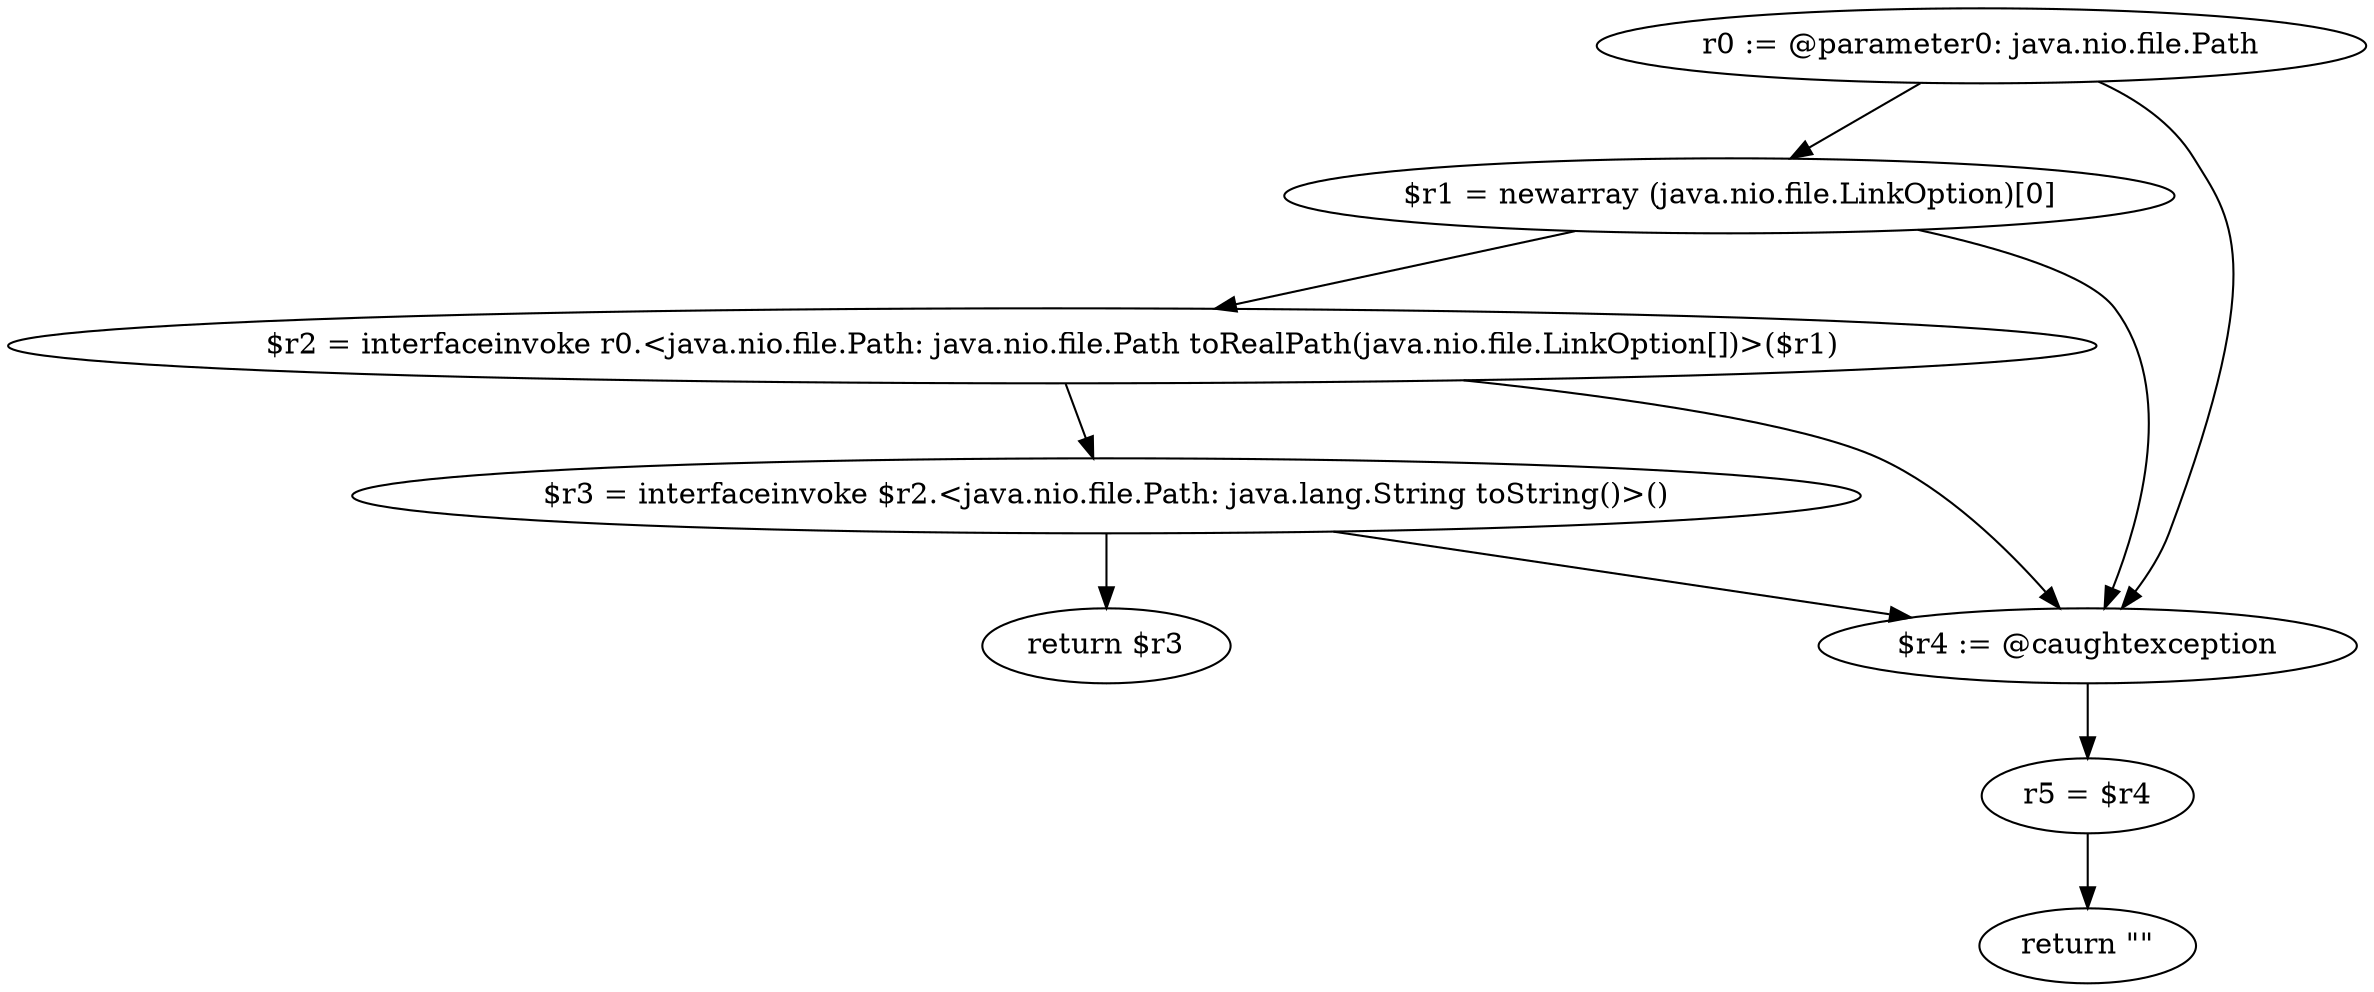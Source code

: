 digraph "unitGraph" {
    "r0 := @parameter0: java.nio.file.Path"
    "$r1 = newarray (java.nio.file.LinkOption)[0]"
    "$r2 = interfaceinvoke r0.<java.nio.file.Path: java.nio.file.Path toRealPath(java.nio.file.LinkOption[])>($r1)"
    "$r3 = interfaceinvoke $r2.<java.nio.file.Path: java.lang.String toString()>()"
    "return $r3"
    "$r4 := @caughtexception"
    "r5 = $r4"
    "return \"\""
    "r0 := @parameter0: java.nio.file.Path"->"$r1 = newarray (java.nio.file.LinkOption)[0]";
    "r0 := @parameter0: java.nio.file.Path"->"$r4 := @caughtexception";
    "$r1 = newarray (java.nio.file.LinkOption)[0]"->"$r2 = interfaceinvoke r0.<java.nio.file.Path: java.nio.file.Path toRealPath(java.nio.file.LinkOption[])>($r1)";
    "$r1 = newarray (java.nio.file.LinkOption)[0]"->"$r4 := @caughtexception";
    "$r2 = interfaceinvoke r0.<java.nio.file.Path: java.nio.file.Path toRealPath(java.nio.file.LinkOption[])>($r1)"->"$r3 = interfaceinvoke $r2.<java.nio.file.Path: java.lang.String toString()>()";
    "$r2 = interfaceinvoke r0.<java.nio.file.Path: java.nio.file.Path toRealPath(java.nio.file.LinkOption[])>($r1)"->"$r4 := @caughtexception";
    "$r3 = interfaceinvoke $r2.<java.nio.file.Path: java.lang.String toString()>()"->"return $r3";
    "$r3 = interfaceinvoke $r2.<java.nio.file.Path: java.lang.String toString()>()"->"$r4 := @caughtexception";
    "$r4 := @caughtexception"->"r5 = $r4";
    "r5 = $r4"->"return \"\"";
}
